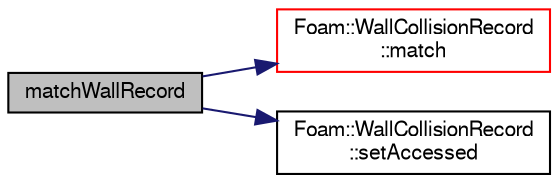 digraph "matchWallRecord"
{
  bgcolor="transparent";
  edge [fontname="FreeSans",fontsize="10",labelfontname="FreeSans",labelfontsize="10"];
  node [fontname="FreeSans",fontsize="10",shape=record];
  rankdir="LR";
  Node1 [label="matchWallRecord",height=0.2,width=0.4,color="black", fillcolor="grey75", style="filled" fontcolor="black"];
  Node1 -> Node2 [color="midnightblue",fontsize="10",style="solid",fontname="FreeSans"];
  Node2 [label="Foam::WallCollisionRecord\l::match",height=0.2,width=0.4,color="red",URL="$a02756.html#a36daa36eac6b6a0fda30b60cc00e5e96"];
  Node1 -> Node3 [color="midnightblue",fontsize="10",style="solid",fontname="FreeSans"];
  Node3 [label="Foam::WallCollisionRecord\l::setAccessed",height=0.2,width=0.4,color="black",URL="$a02756.html#a4dd2d399beab4110cc5b4167a7bfb480",tooltip="Set the accessed property of the record to accessed. "];
}
